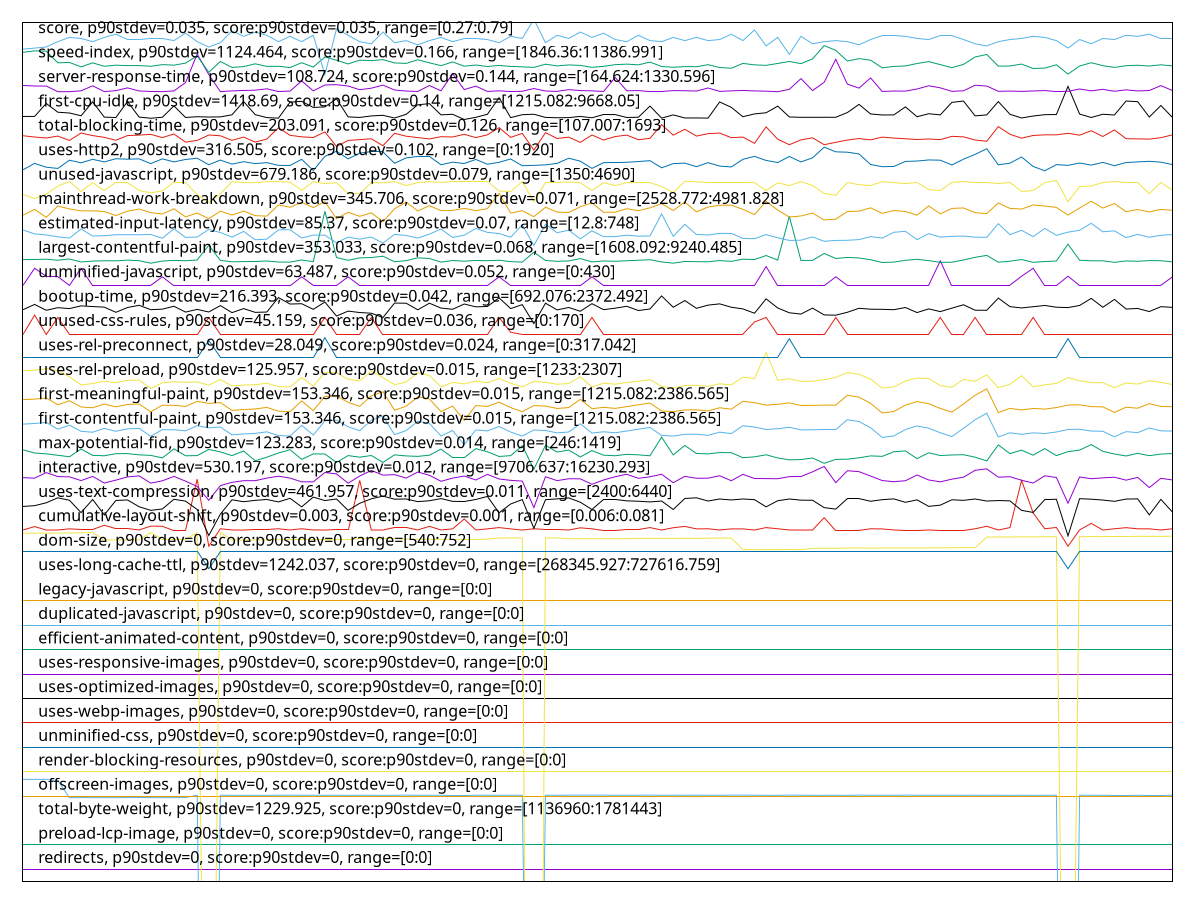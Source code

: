 reset

$redirectsP90Stdev0ScoreP90Stdev0Range00 <<EOF
0 0.5
1 0.5
2 0.5
3 0.5
4 0.5
5 0.5
6 0.5
7 0.5
8 0.5
9 0.5
10 0.5
11 0.5
12 0.5
13 0.5
14 0.5
15 0.5
16 0.5
17 0.5
18 0.5
19 0.5
20 0.5
21 0.5
22 0.5
23 0.5
24 0.5
25 0.5
26 0.5
27 0.5
28 0.5
29 0.5
30 0.5
31 0.5
32 0.5
33 0.5
34 0.5
35 0.5
36 0.5
37 0.5
38 0.5
39 0.5
40 0.5
41 0.5
42 0.5
43 0.5
44 0.5
45 0.5
46 0.5
47 0.5
48 0.5
49 0.5
50 0.5
51 0.5
52 0.5
53 0.5
54 0.5
55 0.5
56 0.5
57 0.5
58 0.5
59 0.5
60 0.5
61 0.5
62 0.5
63 0.5
64 0.5
65 0.5
66 0.5
67 0.5
68 0.5
69 0.5
70 0.5
71 0.5
72 0.5
73 0.5
74 0.5
75 0.5
76 0.5
77 0.5
78 0.5
79 0.5
80 0.5
81 0.5
82 0.5
83 0.5
84 0.5
85 0.5
86 0.5
87 0.5
88 0.5
89 0.5
90 0.5
91 0.5
92 0.5
93 0.5
94 0.5
95 0.5
96 0.5
97 0.5
98 0.5
99 0.5
EOF

$preloadLcpImageP90Stdev0ScoreP90Stdev0Range00 <<EOF
0 1.5
1 1.5
2 1.5
3 1.5
4 1.5
5 1.5
6 1.5
7 1.5
8 1.5
9 1.5
10 1.5
11 1.5
12 1.5
13 1.5
14 1.5
15 1.5
16 1.5
17 1.5
18 1.5
19 1.5
20 1.5
21 1.5
22 1.5
23 1.5
24 1.5
25 1.5
26 1.5
27 1.5
28 1.5
29 1.5
30 1.5
31 1.5
32 1.5
33 1.5
34 1.5
35 1.5
36 1.5
37 1.5
38 1.5
39 1.5
40 1.5
41 1.5
42 1.5
43 1.5
44 1.5
45 1.5
46 1.5
47 1.5
48 1.5
49 1.5
50 1.5
51 1.5
52 1.5
53 1.5
54 1.5
55 1.5
56 1.5
57 1.5
58 1.5
59 1.5
60 1.5
61 1.5
62 1.5
63 1.5
64 1.5
65 1.5
66 1.5
67 1.5
68 1.5
69 1.5
70 1.5
71 1.5
72 1.5
73 1.5
74 1.5
75 1.5
76 1.5
77 1.5
78 1.5
79 1.5
80 1.5
81 1.5
82 1.5
83 1.5
84 1.5
85 1.5
86 1.5
87 1.5
88 1.5
89 1.5
90 1.5
91 1.5
92 1.5
93 1.5
94 1.5
95 1.5
96 1.5
97 1.5
98 1.5
99 1.5
EOF

$totalByteWeightP90Stdev1229925ScoreP90Stdev0Range11369601781443 <<EOF
0 4.183509704778999
1 4.1843660088077
2 4.183680965584742
3 4.135785026912416
4 3.436013374653413
5 3.437668895775573
6 3.4368125917468717
7 3.4369267656173577
8 3.4366984178763715
9 3.437383461099344
10 3.440237807861692
11 3.437383461099344
12 3.435785026912413
13 3.4365842440058714
14 3.4377830696460734
15 3.5379135540694904
16 -32.607193280052186
17 3.5368289022997885
18 3.531519817321808
19 3.530092643940634
20 3.53271864296201
21 3.531691078127551
22 3.534602511825156
23 3.5368859892350457
24 3.532889903767739
25 3.5338603816669405
26 3.534830859566142
27 3.534431251019413
28 3.5307776871636065
29 3.5349450334366423
30 3.533118251508739
31 3.53032099168162
32 3.532946990702996
33 3.5392265535801783
34 3.5334607731202112
35 3.534830859566142
36 3.5335178600554684
37 3.535801337465344
38 3.535801337465344
39 3.537342684717018
40 3.534659598760399
41 3.5349450334366423
42 3.5336891208611974
43 3.53271864296201
44 -29.127059533518178
45 3.53271864296201
46 3.534145816343184
47 3.5365434676235594
48 3.535687163594858
49 3.53614385907683
50 3.5370001631055317
51 3.5338603816669405
52 3.533289512314468
53 3.534830859566142
54 3.5379706410047334
55 3.533175338443982
56 3.535858424400587
57 3.534602511825156
58 3.536086772141587
59 3.53448833795467
60 3.5350592073071283
61 3.53614385907683
62 3.537571032458004
63 3.534545424889913
64 3.531862338933294
65 3.5322619474800234
66 3.5381989887457195
67 3.5351162942423855
68 3.532946990702996
69 3.5326615560267527
70 3.533061164573482
71 3.5319765128037943
72 3.5368859892350457
73 3.5336891208611974
74 3.5340887294079266
75 3.533232425379225
76 3.5367718153645455
77 3.5349450334366423
78 3.533289512314468
79 3.5336891208611974
80 3.5354588158538576
81 3.5325473821562667
82 3.5338032947316975
83 3.5324332082857666
84 3.5333465992497253
85 3.5308347740988495
86 3.5337462077964545
87 3.5308918610340925
88 3.532832816832496
89 3.5335749469907114
90 -32.56546273038656
91 3.5356300766596007
92 3.533175338443982
93 3.5334036861849683
94 3.534202903278427
95 3.534145816343184
96 3.533061164573482
97 3.5311202087750786
98 3.5311202087750786
99 3.5370001631055317
EOF

$offscreenImagesP90Stdev0ScoreP90Stdev0Range00 <<EOF
0 3.5
1 3.5
2 3.5
3 3.5
4 3.5
5 3.5
6 3.5
7 3.5
8 3.5
9 3.5
10 3.5
11 3.5
12 3.5
13 3.5
14 3.5
15 3.5
16 3.5
17 3.5
18 3.5
19 3.5
20 3.5
21 3.5
22 3.5
23 3.5
24 3.5
25 3.5
26 3.5
27 3.5
28 3.5
29 3.5
30 3.5
31 3.5
32 3.5
33 3.5
34 3.5
35 3.5
36 3.5
37 3.5
38 3.5
39 3.5
40 3.5
41 3.5
42 3.5
43 3.5
44 3.5
45 3.5
46 3.5
47 3.5
48 3.5
49 3.5
50 3.5
51 3.5
52 3.5
53 3.5
54 3.5
55 3.5
56 3.5
57 3.5
58 3.5
59 3.5
60 3.5
61 3.5
62 3.5
63 3.5
64 3.5
65 3.5
66 3.5
67 3.5
68 3.5
69 3.5
70 3.5
71 3.5
72 3.5
73 3.5
74 3.5
75 3.5
76 3.5
77 3.5
78 3.5
79 3.5
80 3.5
81 3.5
82 3.5
83 3.5
84 3.5
85 3.5
86 3.5
87 3.5
88 3.5
89 3.5
90 3.5
91 3.5
92 3.5
93 3.5
94 3.5
95 3.5
96 3.5
97 3.5
98 3.5
99 3.5
EOF

$renderBlockingResourcesP90Stdev0ScoreP90Stdev0Range00 <<EOF
0 4.5
1 4.5
2 4.5
3 4.5
4 4.5
5 4.5
6 4.5
7 4.5
8 4.5
9 4.5
10 4.5
11 4.5
12 4.5
13 4.5
14 4.5
15 4.5
16 4.5
17 4.5
18 4.5
19 4.5
20 4.5
21 4.5
22 4.5
23 4.5
24 4.5
25 4.5
26 4.5
27 4.5
28 4.5
29 4.5
30 4.5
31 4.5
32 4.5
33 4.5
34 4.5
35 4.5
36 4.5
37 4.5
38 4.5
39 4.5
40 4.5
41 4.5
42 4.5
43 4.5
44 4.5
45 4.5
46 4.5
47 4.5
48 4.5
49 4.5
50 4.5
51 4.5
52 4.5
53 4.5
54 4.5
55 4.5
56 4.5
57 4.5
58 4.5
59 4.5
60 4.5
61 4.5
62 4.5
63 4.5
64 4.5
65 4.5
66 4.5
67 4.5
68 4.5
69 4.5
70 4.5
71 4.5
72 4.5
73 4.5
74 4.5
75 4.5
76 4.5
77 4.5
78 4.5
79 4.5
80 4.5
81 4.5
82 4.5
83 4.5
84 4.5
85 4.5
86 4.5
87 4.5
88 4.5
89 4.5
90 4.5
91 4.5
92 4.5
93 4.5
94 4.5
95 4.5
96 4.5
97 4.5
98 4.5
99 4.5
EOF

$unminifiedCssP90Stdev0ScoreP90Stdev0Range00 <<EOF
0 5.5
1 5.5
2 5.5
3 5.5
4 5.5
5 5.5
6 5.5
7 5.5
8 5.5
9 5.5
10 5.5
11 5.5
12 5.5
13 5.5
14 5.5
15 5.5
16 5.5
17 5.5
18 5.5
19 5.5
20 5.5
21 5.5
22 5.5
23 5.5
24 5.5
25 5.5
26 5.5
27 5.5
28 5.5
29 5.5
30 5.5
31 5.5
32 5.5
33 5.5
34 5.5
35 5.5
36 5.5
37 5.5
38 5.5
39 5.5
40 5.5
41 5.5
42 5.5
43 5.5
44 5.5
45 5.5
46 5.5
47 5.5
48 5.5
49 5.5
50 5.5
51 5.5
52 5.5
53 5.5
54 5.5
55 5.5
56 5.5
57 5.5
58 5.5
59 5.5
60 5.5
61 5.5
62 5.5
63 5.5
64 5.5
65 5.5
66 5.5
67 5.5
68 5.5
69 5.5
70 5.5
71 5.5
72 5.5
73 5.5
74 5.5
75 5.5
76 5.5
77 5.5
78 5.5
79 5.5
80 5.5
81 5.5
82 5.5
83 5.5
84 5.5
85 5.5
86 5.5
87 5.5
88 5.5
89 5.5
90 5.5
91 5.5
92 5.5
93 5.5
94 5.5
95 5.5
96 5.5
97 5.5
98 5.5
99 5.5
EOF

$usesWebpImagesP90Stdev0ScoreP90Stdev0Range00 <<EOF
0 6.5
1 6.5
2 6.5
3 6.5
4 6.5
5 6.5
6 6.5
7 6.5
8 6.5
9 6.5
10 6.5
11 6.5
12 6.5
13 6.5
14 6.5
15 6.5
16 6.5
17 6.5
18 6.5
19 6.5
20 6.5
21 6.5
22 6.5
23 6.5
24 6.5
25 6.5
26 6.5
27 6.5
28 6.5
29 6.5
30 6.5
31 6.5
32 6.5
33 6.5
34 6.5
35 6.5
36 6.5
37 6.5
38 6.5
39 6.5
40 6.5
41 6.5
42 6.5
43 6.5
44 6.5
45 6.5
46 6.5
47 6.5
48 6.5
49 6.5
50 6.5
51 6.5
52 6.5
53 6.5
54 6.5
55 6.5
56 6.5
57 6.5
58 6.5
59 6.5
60 6.5
61 6.5
62 6.5
63 6.5
64 6.5
65 6.5
66 6.5
67 6.5
68 6.5
69 6.5
70 6.5
71 6.5
72 6.5
73 6.5
74 6.5
75 6.5
76 6.5
77 6.5
78 6.5
79 6.5
80 6.5
81 6.5
82 6.5
83 6.5
84 6.5
85 6.5
86 6.5
87 6.5
88 6.5
89 6.5
90 6.5
91 6.5
92 6.5
93 6.5
94 6.5
95 6.5
96 6.5
97 6.5
98 6.5
99 6.5
EOF

$usesOptimizedImagesP90Stdev0ScoreP90Stdev0Range00 <<EOF
0 7.5
1 7.5
2 7.5
3 7.5
4 7.5
5 7.5
6 7.5
7 7.5
8 7.5
9 7.5
10 7.5
11 7.5
12 7.5
13 7.5
14 7.5
15 7.5
16 7.5
17 7.5
18 7.5
19 7.5
20 7.5
21 7.5
22 7.5
23 7.5
24 7.5
25 7.5
26 7.5
27 7.5
28 7.5
29 7.5
30 7.5
31 7.5
32 7.5
33 7.5
34 7.5
35 7.5
36 7.5
37 7.5
38 7.5
39 7.5
40 7.5
41 7.5
42 7.5
43 7.5
44 7.5
45 7.5
46 7.5
47 7.5
48 7.5
49 7.5
50 7.5
51 7.5
52 7.5
53 7.5
54 7.5
55 7.5
56 7.5
57 7.5
58 7.5
59 7.5
60 7.5
61 7.5
62 7.5
63 7.5
64 7.5
65 7.5
66 7.5
67 7.5
68 7.5
69 7.5
70 7.5
71 7.5
72 7.5
73 7.5
74 7.5
75 7.5
76 7.5
77 7.5
78 7.5
79 7.5
80 7.5
81 7.5
82 7.5
83 7.5
84 7.5
85 7.5
86 7.5
87 7.5
88 7.5
89 7.5
90 7.5
91 7.5
92 7.5
93 7.5
94 7.5
95 7.5
96 7.5
97 7.5
98 7.5
99 7.5
EOF

$usesResponsiveImagesP90Stdev0ScoreP90Stdev0Range00 <<EOF
0 8.5
1 8.5
2 8.5
3 8.5
4 8.5
5 8.5
6 8.5
7 8.5
8 8.5
9 8.5
10 8.5
11 8.5
12 8.5
13 8.5
14 8.5
15 8.5
16 8.5
17 8.5
18 8.5
19 8.5
20 8.5
21 8.5
22 8.5
23 8.5
24 8.5
25 8.5
26 8.5
27 8.5
28 8.5
29 8.5
30 8.5
31 8.5
32 8.5
33 8.5
34 8.5
35 8.5
36 8.5
37 8.5
38 8.5
39 8.5
40 8.5
41 8.5
42 8.5
43 8.5
44 8.5
45 8.5
46 8.5
47 8.5
48 8.5
49 8.5
50 8.5
51 8.5
52 8.5
53 8.5
54 8.5
55 8.5
56 8.5
57 8.5
58 8.5
59 8.5
60 8.5
61 8.5
62 8.5
63 8.5
64 8.5
65 8.5
66 8.5
67 8.5
68 8.5
69 8.5
70 8.5
71 8.5
72 8.5
73 8.5
74 8.5
75 8.5
76 8.5
77 8.5
78 8.5
79 8.5
80 8.5
81 8.5
82 8.5
83 8.5
84 8.5
85 8.5
86 8.5
87 8.5
88 8.5
89 8.5
90 8.5
91 8.5
92 8.5
93 8.5
94 8.5
95 8.5
96 8.5
97 8.5
98 8.5
99 8.5
EOF

$efficientAnimatedContentP90Stdev0ScoreP90Stdev0Range00 <<EOF
0 9.5
1 9.5
2 9.5
3 9.5
4 9.5
5 9.5
6 9.5
7 9.5
8 9.5
9 9.5
10 9.5
11 9.5
12 9.5
13 9.5
14 9.5
15 9.5
16 9.5
17 9.5
18 9.5
19 9.5
20 9.5
21 9.5
22 9.5
23 9.5
24 9.5
25 9.5
26 9.5
27 9.5
28 9.5
29 9.5
30 9.5
31 9.5
32 9.5
33 9.5
34 9.5
35 9.5
36 9.5
37 9.5
38 9.5
39 9.5
40 9.5
41 9.5
42 9.5
43 9.5
44 9.5
45 9.5
46 9.5
47 9.5
48 9.5
49 9.5
50 9.5
51 9.5
52 9.5
53 9.5
54 9.5
55 9.5
56 9.5
57 9.5
58 9.5
59 9.5
60 9.5
61 9.5
62 9.5
63 9.5
64 9.5
65 9.5
66 9.5
67 9.5
68 9.5
69 9.5
70 9.5
71 9.5
72 9.5
73 9.5
74 9.5
75 9.5
76 9.5
77 9.5
78 9.5
79 9.5
80 9.5
81 9.5
82 9.5
83 9.5
84 9.5
85 9.5
86 9.5
87 9.5
88 9.5
89 9.5
90 9.5
91 9.5
92 9.5
93 9.5
94 9.5
95 9.5
96 9.5
97 9.5
98 9.5
99 9.5
EOF

$duplicatedJavascriptP90Stdev0ScoreP90Stdev0Range00 <<EOF
0 10.5
1 10.5
2 10.5
3 10.5
4 10.5
5 10.5
6 10.5
7 10.5
8 10.5
9 10.5
10 10.5
11 10.5
12 10.5
13 10.5
14 10.5
15 10.5
16 10.5
17 10.5
18 10.5
19 10.5
20 10.5
21 10.5
22 10.5
23 10.5
24 10.5
25 10.5
26 10.5
27 10.5
28 10.5
29 10.5
30 10.5
31 10.5
32 10.5
33 10.5
34 10.5
35 10.5
36 10.5
37 10.5
38 10.5
39 10.5
40 10.5
41 10.5
42 10.5
43 10.5
44 10.5
45 10.5
46 10.5
47 10.5
48 10.5
49 10.5
50 10.5
51 10.5
52 10.5
53 10.5
54 10.5
55 10.5
56 10.5
57 10.5
58 10.5
59 10.5
60 10.5
61 10.5
62 10.5
63 10.5
64 10.5
65 10.5
66 10.5
67 10.5
68 10.5
69 10.5
70 10.5
71 10.5
72 10.5
73 10.5
74 10.5
75 10.5
76 10.5
77 10.5
78 10.5
79 10.5
80 10.5
81 10.5
82 10.5
83 10.5
84 10.5
85 10.5
86 10.5
87 10.5
88 10.5
89 10.5
90 10.5
91 10.5
92 10.5
93 10.5
94 10.5
95 10.5
96 10.5
97 10.5
98 10.5
99 10.5
EOF

$legacyJavascriptP90Stdev0ScoreP90Stdev0Range00 <<EOF
0 11.5
1 11.5
2 11.5
3 11.5
4 11.5
5 11.5
6 11.5
7 11.5
8 11.5
9 11.5
10 11.5
11 11.5
12 11.5
13 11.5
14 11.5
15 11.5
16 11.5
17 11.5
18 11.5
19 11.5
20 11.5
21 11.5
22 11.5
23 11.5
24 11.5
25 11.5
26 11.5
27 11.5
28 11.5
29 11.5
30 11.5
31 11.5
32 11.5
33 11.5
34 11.5
35 11.5
36 11.5
37 11.5
38 11.5
39 11.5
40 11.5
41 11.5
42 11.5
43 11.5
44 11.5
45 11.5
46 11.5
47 11.5
48 11.5
49 11.5
50 11.5
51 11.5
52 11.5
53 11.5
54 11.5
55 11.5
56 11.5
57 11.5
58 11.5
59 11.5
60 11.5
61 11.5
62 11.5
63 11.5
64 11.5
65 11.5
66 11.5
67 11.5
68 11.5
69 11.5
70 11.5
71 11.5
72 11.5
73 11.5
74 11.5
75 11.5
76 11.5
77 11.5
78 11.5
79 11.5
80 11.5
81 11.5
82 11.5
83 11.5
84 11.5
85 11.5
86 11.5
87 11.5
88 11.5
89 11.5
90 11.5
91 11.5
92 11.5
93 11.5
94 11.5
95 11.5
96 11.5
97 11.5
98 11.5
99 11.5
EOF

$usesLongCacheTtlP90Stdev1242037ScoreP90Stdev0Range268345927727616759 <<EOF
0 14.269169998257354
1 14.271806726582724
2 14.270057238594333
3 14.277808030114926
4 14.28041351758334
5 14.28520688470411
6 14.298684667676966
7 13.9962166786582
8 13.994605659259676
9 13.993795647839704
10 13.999636446045614
11 14.294606043633792
12 14.010262068950482
13 14.011734749929431
14 14.015319312837178
15 14.290729357018648
16 -24.756243011946665
17 14.290311033266264
18 13.992352699912473
19 13.991594328110367
20 13.99179221398974
21 13.994052012698162
22 14.004376128791051
23 14.005049689259849
24 14.005177407957603
25 14.006450288469892
26 14.009711096302638
27 14.00797860637772
28 14.007189590332246
29 14.050634302942697
30 14.050628054771295
31 14.050043633796207
32 14.053318695269894
33 14.021909918728355
34 14.018831023802164
35 14.022095042500737
36 14.017026755838941
37 14.018494642214122
38 14.022441599062319
39 14.022395974394186
40 14.026730317868399
41 14.073460543537806
42 14.074621206458076
43 14.072475805693145
44 -57.44138708778746
45 14.076578532925254
46 14.078212212792593
47 14.040933734828684
48 14.046597485240696
49 14.042612605463376
50 14.046426897144812
51 14.042704440565743
52 14.047233497019803
53 14.057176377030402
54 14.058176084452342
55 14.057255715789992
56 14.056296404531679
57 14.060091517798156
58 14.060762979271885
59 14.065946640153953
60 14.06900490309755
61 14.068781422495263
62 13.596618981429685
63 13.594464543379104
64 13.59031103326626
65 13.593078134894412
66 13.597835698257526
67 13.595384052917865
68 13.650233260095106
69 13.65142711208685
70 13.65217341450456
71 13.65724667280162
72 13.666585370259526
73 13.659079093983763
74 13.662141052894299
75 13.663780843820362
76 13.66573536208162
77 13.664164752297623
78 13.667854394695482
79 13.671698630738277
80 13.673671185387605
81 13.676156090090657
82 13.678638224771092
83 14.108569316868753
84 14.11481537841324
85 14.115135309737553
86 14.119372844521578
87 14.120047771777877
88 14.123506959052136
89 14.124987775670888
90 -24.81801955025253
91 14.129280204328708
92 14.130819863318436
93 14.129649285765097
94 14.132598547406289
95 14.13258235205926
96 14.1423645640308
97 14.140342830414994
98 14.138093488715654
99 14.149218162615014
EOF

$domSizeP90Stdev0ScoreP90Stdev0Range540752 <<EOF
0 13.514
1 13.514
2 13.514
3 13.514
4 13.514
5 13.514
6 13.514
7 13.514
8 13.514
9 13.514
10 13.514
11 13.514
12 13.514
13 13.514
14 13.514
15 13.514
16 12.814
17 13.514
18 13.514
19 13.514
20 13.514
21 13.514
22 13.514
23 13.514
24 13.514
25 13.514
26 13.514
27 13.514
28 13.514
29 13.514
30 13.514
31 13.514
32 13.514
33 13.514
34 13.514
35 13.514
36 13.514
37 13.514
38 13.514
39 13.514
40 13.514
41 13.514
42 13.514
43 13.514
44 13.514
45 13.514
46 13.514
47 13.514
48 13.514
49 13.514
50 13.514
51 13.514
52 13.514
53 13.514
54 13.514
55 13.514
56 13.514
57 13.514
58 13.514
59 13.514
60 13.514
61 13.514
62 13.514
63 13.514
64 13.514
65 13.514
66 13.514
67 13.514
68 13.514
69 13.514
70 13.514
71 13.514
72 13.514
73 13.514
74 13.514
75 13.514
76 13.514
77 13.514
78 13.514
79 13.514
80 13.514
81 13.514
82 13.514
83 13.514
84 13.514
85 13.514
86 13.514
87 13.514
88 13.514
89 13.514
90 12.814
91 13.514
92 13.514
93 13.514
94 13.514
95 13.514
96 13.514
97 13.514
98 13.514
99 13.514
EOF

$cumulativeLayoutShiftP90Stdev0003ScoreP90Stdev0001Range00060081 <<EOF
0 14.399332128491679
1 14.540633707707165
2 14.39799488957166
3 14.401471710763712
4 14.447472729612413
5 14.401471710763712
6 14.401471710763712
7 14.593499219678638
8 14.443906759159026
9 14.443906759159026
10 14.401471710763712
11 14.559265903326116
12 14.553114604294022
13 14.399332128491679
14 14.399332128491679
15 16.48250241950034
16 13.735170131548225
17 14.450949550804467
18 14.401471710763712
19 14.399332128491679
20 14.401471710763712
21 14.401471710763712
22 14.450949550804467
23 14.401471710763712
24 14.450949550804467
25 14.401471710763712
26 14.399332128491679
27 14.401471710763712
28 14.401471710763712
29 16.434361818379607
30 14.39799488957166
31 14.399332128491679
32 14.49873355487986
33 14.49873355487986
34 14.401471710763712
35 14.549905230885974
36 14.401471710763712
37 14.447472729612413
38 14.85158633124257
39 14.401471710763712
40 14.447472729612413
41 14.49873355487986
42 14.446046341431058
43 14.399332128491679
44 14.450949550804467
45 14.401471710763712
46 14.401471710763712
47 14.399332128491679
48 14.489462031701052
49 14.448720819271099
50 14.399332128491679
51 14.399332128491679
52 14.401471710763712
53 14.401471710763712
54 14.49873355487986
55 14.399332128491679
56 14.492938852893106
57 14.547319902307267
58 14.446046341431058
59 14.450949550804467
60 14.401471710763712
61 14.445689744385719
62 14.446046341431058
63 14.399332128491679
64 14.49873355487986
65 14.450949550804467
66 14.401471710763712
67 14.399332128491679
68 14.39799488957166
69 14.906585482201987
70 14.399332128491679
71 14.399332128491679
72 14.399332128491679
73 14.450949550804467
74 14.443906759159026
75 14.401471710763712
76 14.399332128491679
77 14.399332128491679
78 14.401471710763712
79 14.399332128491679
80 14.399332128491679
81 14.399332128491679
82 14.450949550804467
83 14.553114604294022
84 14.401471710763712
85 14.49873355487986
86 16.434361818379607
87 15.097994889571659
88 14.450949550804467
89 14.503547614991934
90 13.735170131548225
91 14.401471710763712
92 14.67123737556249
93 14.399332128491679
94 14.450949550804467
95 14.496415674085158
96 14.448720819271099
97 14.447472729612413
98 14.401471710763712
99 14.450949550804467
EOF

$usesTextCompressionP90Stdev461957ScoreP90Stdev0011Range24006440 <<EOF
0 15.365471264367816
1 15.397655172413792
2 15.51432183908046
3 15.719494252873563
4 15.618919540229886
5 15.112022988505746
6 15.651103448275862
7 15.019494252873564
8 15.61087356321839
9 15.630988505747126
10 15.353402298850575
11 15.20455172413793
12 15.260873563218391
13 15.659149425287357
14 15.58271264367816
15 15.240758620689654
16 14.174666666666667
17 15.05167816091954
18 15.639034482758621
19 15.558574712643678
20 15.614896551724138
21 15.651103448275862
22 15.550528735632184
23 15.699379310344828
24 15.349379310344828
25 15.747655172413793
26 15.606850574712643
27 15.671218390804597
28 15.20455172413793
29 15.494206896551724
30 15.679264367816092
31 15.787885057471264
32 15.663172413793102
33 15.671218390804597
34 15.562597701149425
35 15.59880459770115
36 15.687310344827587
37 15.574666666666666
38 15.566620689655172
39 15.651103448275862
40 15.775816091954024
41 15.103977011494253
42 15.466045977011493
43 15.647080459770114
44 14.468344827586208
45 15.643057471264367
46 15.675241379310345
47 15.715471264367816
48 15.538459770114942
49 15.240758620689654
50 15.659149425287357
51 15.659149425287357
52 15.594781609195401
53 15.578689655172413
54 15.550528735632184
55 15.586735632183908
56 15.240758620689654
57 15.691333333333333
58 15.719494252873563
59 15.586735632183908
60 15.671218390804597
61 15.630988505747126
62 15.671218390804597
63 15.643057471264367
64 15.349379310344828
65 15.59880459770115
66 15.671218390804597
67 15.622942528735631
68 15.618919540229886
69 15.31719540229885
70 15.256850574712644
71 15.675241379310345
72 15.675241379310345
73 15.578689655172413
74 15.643057471264367
75 15.675241379310345
76 15.534436781609195
77 15.635011494252874
78 15.369494252873563
79 15.417770114942527
80 15.639034482758621
81 15.614896551724138
82 15.671218390804597
83 15.586735632183908
84 15.606850574712643
85 15.594781609195401
86 15.20455172413793
87 15.120068965517241
88 15.647080459770114
89 15.659149425287357
90 14.162597701149425
91 15.683287356321838
92 15.663172413793102
93 15.626965517241379
94 15.574666666666666
95 15.66719540229885
96 15.675241379310345
97 15.019494252873564
98 15.65512643678161
99 15.132137931034482
EOF

$interactiveP90Stdev530197ScoreP90Stdev0012Range970663716230293 <<EOF
0 16.54463120601267
1 16.523615520255504
2 16.7525440122807
3 16.58862391065493
4 16.577320220631986
5 16.424979811195257
6 16.596080102068584
7 16.324993021807657
8 16.444320369159122
9 16.57525220627375
10 16.619375614796255
11 16.319296424924147
12 16.416239312088724
13 16.59645413214487
14 16.40208648412282
15 16.184519413972808
16 15.617018147802032
17 16.219632908078307
18 16.353155704226197
19 16.420169340124374
20 16.421599204411162
21 16.527072327918397
22 16.605965939129703
23 16.525975293571726
24 16.373308124434374
25 16.37419734994377
26 16.754593428458353
27 16.69802744965991
28 16.31686884574119
29 16.61050324942319
30 16.839024518785916
31 16.64840866623554
32 16.66777983370496
33 16.527623299018337
34 16.77561040575584
35 16.641682840872086
36 16.39682565294282
37 16.525737004382933
38 16.611380205299557
39 16.449464703402377
40 16.67850749674578
41 16.490692220222385
42 16.434666363585205
43 16.4037372018041
44 15.318652186162623
45 16.58324102891482
46 16.42283223795339
47 16.49951072836416
48 16.49697039771139
49 16.272985017947796
50 16.448661107016108
51 16.582762900688852
52 16.68267129357911
53 16.518389044047982
54 16.579561947163086
55 16.6839775574574
56 16.338056306360745
57 16.598643680447093
58 16.519330835248347
59 16.525035310527805
60 16.622361785167026
61 16.419157159976642
62 16.679613830182742
63 16.50977653658703
64 16.50537031763589
65 16.50093103525259
66 16.58713101920059
67 16.59234638816137
68 16.7827289885302
69 17.00376487766807
70 16.33966646967602
71 16.828800039853242
72 16.790657883700483
73 16.61113248786644
74 16.425719088873656
75 16.380281796384978
76 16.418879220500067
77 16.65334596656571
78 16.45009678323433
79 16.374083952703792
80 16.483069936723748
81 16.561949082683487
82 16.845457164497034
83 16.904551591777313
84 16.563851263264812
85 16.5835039865237
86 16.438714050943886
87 16.324572496279902
88 16.62075330085417
89 16.551771228356323
90 15.496994531064775
91 16.57282436878273
92 16.501186889389718
93 16.536489464997874
94 16.56332870605188
95 16.442233498312234
96 16.555558282878696
97 16.139024518785916
98 16.51676519040533
99 16.450713752044553
EOF

$maxPotentialFidP90Stdev123283ScoreP90Stdev0014Range2461419 <<EOF
0 17.6827952
1 17.553995200000003
2 17.520395200000003
3 17.4610352
4 17.400555200000003
5 17.7175152
6 17.4565552
7 17.4419952
8 17.5271152
9 17.5304752
10 17.4789552
11 17.4576752
12 17.3535152
13 17.723115200000002
14 17.4408752
15 17.448715200000002
16 17.7007152
17 17.5999152
18 17.448715200000002
19 17.635755200000002
20 17.2370352
21 17.383755200000003
22 17.555115200000003
23 17.690635200000003
24 17.294155200000002
25 17.517035200000002
26 17.5136752
27 17.1675952
28 17.449835200000003
29 17.383755200000003
30 17.452075200000003
31 17.1698352
32 17.4789552
33 17.435275200000003
34 17.417355200000003
35 17.464395200000002
36 17.7141552
37 17.3871152
38 17.3871152
39 17.733195200000004
40 17.604395200000003
41 17.412875200000002
42 17.446475200000002
43 17.8519152
44 16.8920752
45 17.8698352
46 17.5931952
47 17.676075200000003
48 17.3927152
49 17.654795200000002
50 17.465515200000002
51 17.4419952
52 17.500235200000002
53 17.4800752
54 17.4408752
55 18.205835200000003
56 17.4767152
57 17.865355200000003
58 17.5349552
59 17.520395200000003
60 17.571915200000003
61 17.569675200000002
62 17.361355200000002
63 17.397195200000002
64 17.482315200000002
65 17.3501552
66 17.275115200000002
67 17.2851952
68 17.350155200000003
69 17.1317552
70 17.293035200000002
71 17.3019952
72 17.3579952
73 17.436395200000003
74 17.417355200000003
75 17.607755200000003
76 17.639115200000003
77 17.3232752
78 17.5640752
79 17.450955200000003
80 17.4744752
81 17.484555200000003
82 17.383755200000003
83 17.2314352
84 17.8877552
85 17.5293552
86 17.672715200000003
87 17.465515200000002
88 17.7331952
89 17.448715200000002
90 17.6111152
91 17.6738352
92 17.898955200000003
93 17.623435200000003
94 17.5136752
95 17.433035200000003
96 17.5405552
97 17.4453552
98 17.5103152
99 17.532715200000002
EOF

$firstContentfulPaintP90Stdev153346ScoreP90Stdev0015Range12150822386565 <<EOF
0 18.739966105517315
1 18.762562900429042
2 18.809210947104134
3 18.52982551722126
4 18.695947120695866
5 18.441965835837596
6 18.407040104213074
7 18.56211169944747
8 18.445267756477634
9 18.54365527677261
10 18.563531381808918
11 18.242363022021475
12 18.511168727245774
13 18.50869035484962
14 18.46108131789798
15 18.672672499213434
16 18.58674307802339
17 18.620441214946563
18 18.299973864723288
19 18.333589205241246
20 18.359756181145915
21 18.422484393666153
22 18.266891733054926
23 18.249961524116227
24 18.688361866025954
25 18.29058806422793
26 18.871550568495888
27 18.897906872180485
28 18.62817219128966
29 18.4671651977533
30 18.897141833396283
31 19.068536463931125
32 18.306948633898738
33 18.47184761045632
34 18.854231768428704
35 18.768705841720084
36 18.25114385678272
37 18.476210981011235
38 17.891295224382198
39 18.498797840354335
40 18.460794290359896
41 18.639168657854498
42 18.413722878066128
43 18.248944784260164
44 18.498342460125645
45 18.476860104828134
46 18.379830445578712
47 18.414944953007126
48 18.755059338212273
49 18.371077209619205
50 18.424841331334655
51 18.383346532920243
52 18.45420369650465
53 18.530770500192798
54 18.600582221167333
55 18.275648280870637
56 18.24947909706183
57 18.319268738994978
58 18.32524332759541
59 18.277572469327872
60 18.408596124655112
61 18.34958878258531
62 18.672622821370304
63 18.61854628121917
64 18.516663648671983
65 18.548245509477823
66 18.608133253323093
67 18.50210693668283
68 18.506372055503554
69 18.5174590461381
70 18.515315171219022
71 18.919044794432295
72 18.843737600055512
73 18.589512893765903
74 18.19298434990234
75 18.253631060795428
76 18.516753620765652
77 18.6618316898904
78 18.57457531831275
79 18.38149410134753
80 18.23024604410604
81 18.56573266223561
82 18.918651235519498
83 19.18455685865707
84 18.211759262749265
85 18.3821443291165
86 18.319195878158386
87 18.3793557461888
88 18.352592636166573
89 18.41561229203317
90 18.518349383482196
91 18.528709421678936
92 18.454510043203953
93 18.445285419710746
94 18.2186512355195
95 18.42926817913357
96 18.389793613006447
97 18.577544949379853
98 18.46218802984771
99 18.453429826103893
EOF

$firstMeaningfulPaintP90Stdev153346ScoreP90Stdev0015Range12150822386565 <<EOF
0 19.739966105517315
1 19.762562900429042
2 19.809210947104138
3 19.52982551722126
4 19.69594712069587
5 19.441965835837596
6 19.407040104213074
7 19.56211169944747
8 19.445267756477634
9 19.54365527677261
10 19.56353138180892
11 19.24236302202148
12 19.511168727245774
13 19.508690354849623
14 19.46108131789798
15 19.672672499213434
16 19.58674307802339
17 19.620441214946563
18 19.299973864723288
19 19.33358920524125
20 19.35975618114592
21 19.422484393666153
22 19.266891733054926
23 19.249961524116227
24 19.688361866025954
25 19.290588064227933
26 19.871550568495888
27 19.897906872180485
28 19.62817219128966
29 19.4671651977533
30 19.897141833396283
31 20.068536463931125
32 19.30694863389874
33 19.47184761045632
34 19.854231768428704
35 19.768705841720084
36 19.251143856782722
37 19.476210981011235
38 18.8912952243822
39 19.498797840354335
40 19.460794290359896
41 19.6391686578545
42 19.413722878066128
43 19.248944784260168
44 19.498342460125645
45 19.476860104828134
46 19.379830445578712
47 19.414944953007126
48 19.755059338212277
49 19.37107720961921
50 19.424841331334655
51 19.383346532920243
52 19.45420369650465
53 19.530770500192798
54 19.600582221167336
55 19.27564828087064
56 19.24947909706183
57 19.319268738994978
58 19.32524332759541
59 19.277572469327875
60 19.408596124655112
61 19.349588782585315
62 19.672622821370304
63 19.618546281219174
64 19.516663648671987
65 19.548245509477823
66 19.608133253323093
67 19.50210693668283
68 19.506372055503554
69 19.5174590461381
70 19.515315171219022
71 19.919044794432295
72 19.843737600055512
73 19.589512893765903
74 19.19298434990234
75 19.253631060795428
76 19.516753620765652
77 19.661831689890402
78 19.57457531831275
79 19.38149410134753
80 19.23024604410604
81 19.565732662235614
82 19.918651235519498
83 20.184556858657075
84 19.211759262749265
85 19.3821443291165
86 19.319195878158386
87 19.3793557461888
88 19.352592636166573
89 19.41561229203317
90 19.518349383482196
91 19.528709421678936
92 19.454510043203953
93 19.44528541971075
94 19.2186512355195
95 19.429268179133572
96 19.389793613006447
97 19.577544949379856
98 19.46218802984771
99 19.453429826103893
EOF

$usesRelPreloadP90Stdev125957ScoreP90Stdev0015Range12332307 <<EOF
0 20.923261208577
1 20.946458089668617
2 21.005132553606238
3 20.93008382066277
4 20.681740740740743
5 20.34606822612086
6 20.399284600389866
7 20.494801169590644
8 20.437491228070176
9 20.53437231968811
10 20.539830409356725
11 20.201428849902534
12 20.43203313840156
13 20.474333333333334
14 20.449771929824564
15 20.471604288499027
16 20.33242300194932
17 20.567120857699805
18 20.30240350877193
19 20.337881091617934
20 20.35289083820663
21 20.41156530214425
22 20.27511306042885
23 20.262832358674466
24 20.6503567251462
25 20.294216374269006
26 20.860493177387916
27 20.85230604288499
28 20.576672514619883
29 20.504352826510722
30 20.91780311890838
31 20.640805068226122
32 20.35425536062378
33 20.460688109161794
34 20.83866081871345
35 20.732228070175438
36 20.26146783625731
37 20.44840740740741
38 20.38427485380117
39 20.50025925925926
40 20.43476218323587
41 20.608056530214427
42 20.412929824561406
43 20.26010331384016
44 20.48661403508772
45 20.44840740740741
46 20.37062962962963
47 20.402013645224173
48 20.67764717348928
49 20.258738791423003
50 20.414294346978558
51 20.373358674463937
52 20.442949317738794
53 20.494801169590644
54 20.558933723196883
55 20.28193567251462
56 20.21098050682261
57 20.31877777777778
58 20.328329434697856
59 20.283300194931776
60 20.39109746588694
61 20.343339181286552
62 20.66400194931774
63 20.60532748538012
64 21.666925925925927
65 20.535736842105266
66 20.597140350877194
67 20.49070760233918
68 20.494801169590644
69 20.55484015594542
70 20.654450292397662
71 20.849576998050683
72 20.782715399610137
73 20.57803703703704
74 20.215074074074074
75 20.264196881091618
76 20.504352826510722
77 20.625795321637426
78 20.61215009746589
79 20.31195516569201
80 20.245093567251462
81 20.569849902534113
82 20.49343664717349
83 20.75542495126706
84 20.23008382066277
85 20.369265107212478
86 20.72131189083821
87 20.26829044834308
88 20.34606822612086
89 20.40474269005848
90 20.644898635477585
91 20.516633528265107
92 20.442949317738794
93 20.43476218323587
94 20.235541910331385
95 20.421116959064328
96 20.378816764132555
97 20.5139044834308
98 20.451136452241716
99 20.3597134502924
EOF

$usesRelPreconnectP90Stdev28049ScoreP90Stdev0024Range0317042 <<EOF
0 21.46949512435032
1 21.46949512435032
2 21.46949512435032
3 21.46949512435032
4 21.46949512435032
5 21.46949512435032
6 21.46949512435032
7 21.46949512435032
8 21.46949512435032
9 21.46949512435032
10 21.46949512435032
11 21.46949512435032
12 21.46949512435032
13 21.46949512435032
14 21.46949512435032
15 21.46949512435032
16 22.16949512435032
17 21.46949512435032
18 21.46949512435032
19 21.46949512435032
20 21.46949512435032
21 21.46949512435032
22 21.46949512435032
23 21.46949512435032
24 21.46949512435032
25 21.46949512435032
26 22.281228032036875
27 21.46949512435032
28 21.46949512435032
29 21.46949512435032
30 21.46949512435032
31 21.46949512435032
32 21.46949512435032
33 21.46949512435032
34 21.46949512435032
35 21.46949512435032
36 21.46949512435032
37 21.46949512435032
38 21.46949512435032
39 21.46949512435032
40 21.46949512435032
41 21.46949512435032
42 21.46949512435032
43 21.46949512435032
44 21.46949512435032
45 21.46949512435032
46 21.46949512435032
47 21.46949512435032
48 21.46949512435032
49 21.46949512435032
50 21.46949512435032
51 21.46949512435032
52 21.46949512435032
53 21.46949512435032
54 21.46949512435032
55 21.46949512435032
56 21.46949512435032
57 21.46949512435032
58 21.46949512435032
59 21.46949512435032
60 21.46949512435032
61 21.46949512435032
62 21.46949512435032
63 21.46949512435032
64 21.46949512435032
65 21.46949512435032
66 22.237594847118807
67 21.46949512435032
68 21.46949512435032
69 21.46949512435032
70 21.46949512435032
71 21.46949512435032
72 21.46949512435032
73 21.46949512435032
74 21.46949512435032
75 21.46949512435032
76 21.46949512435032
77 21.46949512435032
78 21.46949512435032
79 21.46949512435032
80 21.46949512435032
81 21.46949512435032
82 21.46949512435032
83 21.46949512435032
84 21.46949512435032
85 21.46949512435032
86 21.46949512435032
87 21.46949512435032
88 21.46949512435032
89 21.46949512435032
90 22.240150058863215
91 21.46949512435032
92 21.46949512435032
93 21.46949512435032
94 21.46949512435032
95 21.46949512435032
96 21.46949512435032
97 21.46949512435032
98 21.46949512435032
99 21.46949512435032
EOF

$unusedCssRulesP90Stdev45159ScoreP90Stdev0036Range0170 <<EOF
0 22.409
1 23.202333333333332
2 22.409
3 23.108999999999998
4 22.409
5 22.409
6 22.409
7 22.409
8 22.409
9 22.409
10 22.409
11 22.409
12 22.409
13 22.409
14 22.409
15 22.409
16 23.108999999999998
17 22.409
18 22.409
19 22.409
20 22.409
21 22.409
22 22.409
23 22.409
24 22.409
25 22.409
26 23.108999999999998
27 22.409
28 22.409
29 22.409
30 23.108999999999998
31 22.409
32 22.409
33 22.409
34 22.409
35 22.409
36 22.409
37 22.409
38 22.409
39 22.409
40 22.409
41 23.108999999999998
42 22.502333333333333
43 22.409
44 22.409
45 22.409
46 22.409
47 22.409
48 22.409
49 23.108999999999998
50 22.409
51 22.409
52 22.409
53 22.409
54 22.409
55 22.409
56 22.409
57 22.409
58 22.409
59 22.409
60 22.409
61 22.409
62 22.409
63 22.92233333333333
64 23.108999999999998
65 22.409
66 22.409
67 22.409
68 22.409
69 22.409
70 23.108999999999998
71 22.409
72 22.409
73 22.409
74 22.409
75 22.409
76 22.409
77 22.409
78 22.409
79 23.108999999999998
80 22.409
81 22.409
82 23.108999999999998
83 22.409
84 22.409
85 22.409
86 22.409
87 23.108999999999998
88 22.409
89 22.409
90 22.409
91 22.409
92 22.409
93 22.409
94 22.409
95 22.409
96 22.409
97 22.409
98 22.409
99 22.409
EOF

$bootupTimeP90Stdev216393ScoreP90Stdev0042Range6920762372492 <<EOF
0 23.426870202033825
1 23.64120138645375
2 23.4011506756939
3 23.508878671809672
4 23.47124751166617
5 23.582886710004583
6 23.554653224718795
7 23.530697785450325
8 23.318632400938686
9 23.51588916462115
10 23.60582793407601
11 23.42595578992798
12 23.44744312572492
13 23.56659722709249
14 23.32809751031748
15 23.43761926469398
16 23.33163647398376
17 23.594296630971325
18 23.30563642003614
19 23.47099395786691
20 23.316860221724703
21 23.330150217139156
22 23.92227386507701
23 23.657685080786553
24 23.670492245030072
25 23.441692309767213
26 23.737570711838803
27 23.166950583982953
28 23.36764111347881
29 23.30989018962587
30 23.281028214603616
31 23.102677393251152
32 23.696985919671995
33 23.691472473228494
34 23.422085048417983
35 23.69121622204839
36 23.492475898902164
37 23.442331589027052
38 23.658966336687076
39 23.542223693793325
40 23.557474685080784
41 23.910831575540147
42 23.471986594017206
43 23.633632535807727
44 22.85638494322013
45 23.692510964853128
46 23.41767483073935
47 23.51610765246945
48 23.36165832276859
49 23.67267982089391
50 23.42708599250128
51 23.488556604536992
52 23.565016561918377
53 23.391259380141882
54 23.454189275213764
55 23.98956542497235
56 23.52609335635098
57 23.798995468400182
58 23.48226900979149
59 23.61267118927521
60 23.664854719067783
61 23.527520270817035
62 23.457730936260887
63 23.281287163164563
64 23.870724219782588
65 23.495704663771477
66 23.299775011463865
67 23.247084374072774
68 23.49030720470423
69 23.21120381409651
70 23.20153100639279
71 23.320409974914355
72 23.482080193132465
73 23.446520621476544
74 23.441193294311223
75 23.42555927494403
76 23.514602513958945
77 23.30822051088393
78 23.459268443341514
79 23.34810937879319
80 23.488996277614433
81 23.627460928438484
82 23.404568257222234
83 23.401425808539905
84 23.90153100639279
85 23.550909260108433
86 23.497716909880506
87 23.548044641652954
88 23.5992652064845
89 23.527404283440777
90 23.512304345480537
91 23.598601650797075
92 23.888966606425157
93 23.525575459229085
94 23.84745391524829
95 23.45309144121058
96 23.476812208345695
97 23.34958484611442
98 23.54946616135732
99 23.521607612008737
EOF

$unminifiedJavascriptP90Stdev63487ScoreP90Stdev0052Range0430 <<EOF
0 24.4223
1 25.1223
2 24.7723
3 24.7723
4 24.4223
5 25.1223
6 24.4223
7 24.4223
8 24.4223
9 24.4223
10 24.4223
11 24.4223
12 24.7723
13 24.4223
14 24.4223
15 24.4223
16 24.4223
17 24.4223
18 24.4223
19 24.4223
20 24.4223
21 24.4223
22 24.4223
23 24.4223
24 24.7723
25 24.4223
26 24.4223
27 24.4223
28 24.7723
29 24.4223
30 24.4223
31 24.4223
32 24.4223
33 24.4223
34 24.4223
35 24.4223
36 24.4223
37 24.4223
38 24.4223
39 24.4223
40 24.4223
41 24.7723
42 24.4223
43 24.4223
44 24.4223
45 24.4223
46 24.4223
47 24.4223
48 24.4223
49 24.7723
50 24.4223
51 24.4223
52 24.4223
53 24.4223
54 24.4223
55 24.4223
56 24.4223
57 24.4223
58 24.4223
59 24.4223
60 24.4223
61 24.4223
62 24.4223
63 24.4223
64 25.1923
65 24.4223
66 24.4223
67 24.4223
68 24.4223
69 24.4223
70 24.7723
71 24.4223
72 24.4223
73 24.4223
74 24.4223
75 24.4223
76 24.4223
77 24.4223
78 24.4223
79 25.425633333333334
80 24.4223
81 24.4223
82 24.4223
83 24.4223
84 24.4223
85 24.4223
86 24.795633333333335
87 25.1223
88 24.4223
89 24.4223
90 24.795633333333335
91 24.4223
92 24.4223
93 24.4223
94 24.4223
95 24.4223
96 24.4223
97 24.4223
98 24.4223
99 24.7723
EOF

$largestContentfulPaintP90Stdev353033ScoreP90Stdev0068Range16080929240485 <<EOF
0 25.479019654979908
1 25.482936724099716
2 25.494921763466976
3 25.452965699930246
4 25.503318407650383
5 25.38113637879313
6 25.415741287653756
7 25.43228417104733
8 25.427288605758
9 25.457116183252033
10 25.432642369930075
11 25.33071835409165
12 25.4194307918535
13 25.446135966955932
14 25.43220785184525
15 25.460360167146213
16 26.06534220348418
17 25.447017398032493
18 25.387034683257404
19 25.39634172638969
20 25.402306740521475
21 25.42052182219854
22 25.37868775797024
23 25.37454521295962
24 25.464138246186327
25 25.3917692591586
26 27.456623848795665
27 25.562961864074623
28 25.44895183912167
29 25.549000742301725
30 25.56296980238579
31 25.61612765858816
32 25.389820612670498
33 25.435467573093142
34 25.551242409959855
35 25.524158563487987
36 25.37471442432919
37 25.440910469180054
38 25.411668516220217
39 25.443168152729125
40 25.43346043378593
41 25.452991186087143
42 25.394844310220446
43 25.374159578159336
44 25.779449636886923
45 25.441970581892136
46 25.407558560065958
47 25.423336301678106
48 25.52024038021924
49 25.38408441687633
50 25.421235434591697
51 25.40867201265832
52 25.43012550748489
53 25.45207730542284
54 25.472996287297626
55 25.380897115309242
56 25.332538037840475
57 25.401290775960963
58 25.39388502798702
59 25.387649693469772
60 25.438457670298657
61 25.4062378757716
62 25.49607072955666
63 25.479883677479346
64 25.645076729646586
65 25.45859855841065
66 27.252668998089632
67 25.444629219789352
68 25.445913972780545
69 25.73071648391308
70 25.52492844040238
71 25.568164103991478
72 25.54569311264961
73 25.47106045352228
74 25.360100829085972
75 25.375341968717084
76 25.44906381108968
77 25.4918727556365
78 25.435428856417637
79 25.36582240167536
80 25.369441714492172
81 25.463331045282594
82 25.570733888511093
83 25.65123880887133
84 25.372239342469086
85 25.413477058479685
86 25.480903123755287
87 25.365342203484182
88 25.400338039352533
89 25.418441149061586
90 26.108978542884188
91 25.45268368098096
92 25.430218260383768
93 25.427417707765894
94 25.366516237924913
95 25.4224725577159
96 25.41062400159323
97 25.436178121576727
98 25.432542932137586
99 25.38397244490832
EOF

$estimatedInputLatencyP90Stdev8537ScoreP90Stdev007Range128748 <<EOF
0 26.691894366197182
1 26.529922535211266
2 26.487669014084506
3 26.413021126760565
4 26.355978873239437
5 26.735556338028168
6 26.445415492957746
7 26.457387323943664
8 26.49611971830986
9 26.500345070422537
10 26.494711267605634
11 26.5095
12 26.352457746478873
13 26.742598591549296
14 26.38766901408451
15 26.402457746478873
16 26.714429577464788
17 26.587669014084508
18 26.397528169014084
19 26.63273943661972
20 26.29119014084507
21 26.315838028169015
22 26.698232394366197
23 26.70175352112676
24 26.363021126760565
25 26.48344366197183
26 26.479218309859156
27 26.168654929577464
28 26.39893661971831
29 26.315838028169015
30 26.40175352112676
31 26.152457746478873
32 26.5095
33 26.465838028169014
34 26.358091549295775
35 26.521471830985917
36 26.73133098591549
37 26.38344366197183
38 26.477809859154927
39 26.755274647887326
40 26.59330281690141
41 26.546823943661973
42 26.394711267605633
43 26.904570422535212
44 26.055274647887323
45 26.927105633802817
46 26.579218309859154
47 26.683443661971832
48 26.327105633802816
49 26.65668309859155
50 26.418654929577464
51 26.41724647887324
52 26.480626760563382
53 26.436964788732393
54 26.44611971830986
55 27.349640845070425
56 26.43273943661972
57 26.921471830985915
58 26.505978873239435
59 26.487669014084506
60 26.552457746478872
61 26.54964084507042
62 26.34682394366197
63 26.33273943661972
64 26.503161971830988
65 26.373584507042253
66 26.263021126760563
67 26.274288732394364
68 26.407387323943663
69 26.227105633802818
70 26.263725352112676
71 26.27006338028169
72 26.297528169014083
73 26.419359154929577
74 26.358091549295775
75 26.597528169014083
76 26.636964788732396
77 26.29330281690141
78 26.542598591549297
79 26.400345070422535
80 26.42992253521127
81 26.442598591549295
82 26.398232394366197
83 26.38907746478873
84 26.949640845070423
85 26.498936619718307
86 26.679218309859156
87 26.418654929577464
88 26.755274647887326
89 26.47288028169014
90 26.60175352112676
91 26.680626760563378
92 26.963725352112675
93 26.61724647887324
94 26.65668309859155
95 26.37780985915493
96 26.513021126760563
97 26.393302816901407
98 26.47499295774648
99 26.503161971830988
EOF

$mainthreadWorkBreakdownP90Stdev345706ScoreP90Stdev0071Range25287724981828 <<EOF
0 27.29643479724634
1 27.53559065469393
2 27.20849740093943
3 27.67283317263148
4 27.555516695934152
5 27.47374432515998
6 27.47708889864472
7 27.44786630055375
8 27.283271430803044
9 27.460946712525043
10 27.550490409062505
11 27.401115799594926
12 27.347099241020445
13 27.560265839456164
14 27.228555415203292
15 27.387071984551074
16 27.152439031156405
17 27.463178941953416
18 27.30041472657344
19 27.46736625746051
20 27.27746838842085
21 27.25901478905863
22 27.71836009512831
23 27.622634405097923
24 27.824847242571803
25 27.609559649113354
26 27.852439031156408
27 27.153228983969317
28 27.41788391491241
29 27.251085095666973
30 27.393246436728358
31 27.034954760186164
32 27.559762456637436
33 27.83685113173601
34 27.471265117644524
35 27.689463658938614
36 27.483723371075822
37 27.492689995367478
38 27.575912184072738
39 27.483796898903275
40 27.565082854818897
41 28.19115910829329
42 27.384217596582708
43 27.482426264786362
44 27.237337277261854
45 27.62200470524229
46 27.427911979379886
47 27.406362669948933
48 27.641459414255237
49 27.800038199457024
50 27.4165132807955
51 27.41996908868587
52 27.56336532018271
53 27.48299186345909
54 27.59892827939497
55 27.7711153686626
56 27.489673469112923
57 27.83494883486673
58 27.43255177382517
59 27.6323928675314
60 27.703015403137186
61 27.71042474574993
62 27.537411882420116
63 27.32397191129258
64 27.864744572946066
65 27.50661126403223
66 27.22120263245782
67 27.265038414923186
68 27.38427227112107
69 27.102932179332488
70 27.135544598802007
71 27.44868830395811
72 27.461712156062138
73 27.59867564532115
74 27.37311300930814
75 27.488434808019647
76 27.448944708689748
77 27.29787141787507
78 27.67911131789877
79 27.352408327228456
80 27.574690490939645
81 27.594086754756415
82 27.401291135183467
83 27.364242536790847
84 27.79434073549374
85 27.575825458942923
86 27.548092270690137
87 27.71643894496994
88 27.675069172717674
89 27.61563417885846
90 27.302509326991444
91 27.59069693337786
92 27.87094730505699
93 27.588698484734223
94 27.774559864579516
95 27.44106403384973
96 27.52858665779664
97 27.430515618603348
98 27.53398435446338
99 27.496170312533668
EOF

$unusedJavascriptP90Stdev679186ScoreP90Stdev0079Range13504690 <<EOF
0 28.141420233463034
1 27.980719844357978
2 28.157762645914396
3 28.490058365758756
4 28.683443579766536
5 28.26398832684825
6 28.63169260700389
7 28.307568093385214
8 28.63169260700389
9 28.63169260700389
10 28.304844357976652
11 28.214961089494164
12 28.29394941634241
13 28.63169260700389
14 28.63169260700389
15 28.141420233463034
16 27.814571984435798
17 28.17682879377432
18 28.672548638132294
19 28.63441634241245
20 28.63169260700389
21 28.672548638132294
22 28.675272373540857
23 28.653482490272374
24 28.315739299610893
25 28.669824902723736
26 28.590836575875485
27 28.63169260700389
28 28.18227626459144
29 28.179552529182878
30 28.63169260700389
31 28.62624513618677
32 28.672548638132294
33 28.509124513618676
34 28.63169260700389
35 28.672548638132294
36 28.63986381322957
37 28.672548638132294
38 28.672548638132294
39 28.672548638132294
40 28.680719844357977
41 28.28850194552529
42 28.26398832684825
43 28.677996108949415
44 27.8554280155642
45 28.63169260700389
46 28.63169260700389
47 28.658929961089495
48 28.63169260700389
49 28.304844357976652
50 28.63169260700389
51 28.509124513618676
52 28.63169260700389
53 28.63986381322957
54 28.63169260700389
55 28.470992217898832
56 28.223132295719843
57 28.686167315175098
58 28.664377431906615
59 28.63169260700389
60 28.63169260700389
61 28.63441634241245
62 28.63441634241245
63 28.63169260700389
64 28.304844357976652
65 28.62624513618677
66 28.509124513618676
67 28.675272373540857
68 28.51184824902724
69 28.18772373540856
70 28.116906614785993
71 28.63441634241245
72 28.549980544747083
73 28.509124513618676
74 28.672548638132294
75 28.63441634241245
76 28.593560311284048
77 28.63441634241245
78 28.34570038910506
79 28.307568093385214
80 28.642587548638133
81 28.672548638132294
82 28.63169260700389
83 28.63169260700389
84 28.596284046692606
85 28.637140077821012
86 28.26943579766537
87 28.307568093385214
88 28.63169260700389
89 28.724299610894942
90 27.84725680933852
91 28.468268482490274
92 28.498229571984435
93 28.63441634241245
94 28.672548638132294
95 28.63169260700389
96 28.63169260700389
97 28.179552529182878
98 28.637140077821012
99 28.321186770428014
EOF

$usesHttp2P90Stdev316505ScoreP90Stdev0102Range01920 <<EOF
0 29.157906474820145
1 29.419776978417268
2 29.263661870503597
3 29.213302158273383
4 29.55071223021583
5 29.444956834532377
6 29.58596402877698
7 29.480208633093525
8 29.611143884892087
9 29.591
10 29.606107913669067
11 29.409705035971225
12 29.606107913669067
13 29.480208633093525
14 29.580928057553958
15 29.631287769784173
16 29.36438129496403
17 29.55574820143885
18 29.38956115107914
19 29.490280575539572
20 29.409705035971225
21 29.449992805755397
22 29.33920143884892
23 29.3341654676259
24 29.58596402877698
25 29.127690647482016
26 29.706827338129496
27 29.918338129496405
28 29.606107913669067
29 29.837762589928058
30 29.913302158273382
31 29.913302158273382
32 29.42481294964029
33 29.64639568345324
34 29.716899280575543
35 29.716899280575543
36 29.36438129496403
37 29.470136690647482
38 29.414741007194245
39 29.580928057553958
40 29.384525179856116
41 29.465100719424463
42 29.601071942446044
43 29.32409352517986
44 29.33920143884892
45 29.35934532374101
46 29.419776978417268
47 29.631287769784173
48 29.510424460431658
49 29.213302158273383
50 29.449992805755397
51 29.45502877697842
52 29.465100719424463
53 29.49531654676259
54 29.530568345323744
55 29.23848201438849
56 29.409705035971225
57 29.42984892086331
58 29.283805755395687
59 29.449992805755397
60 29.308985611510792
61 29.273733812949644
62 29.58596402877698
63 29.706827338129496
64 29.540640287769786
65 29.45502877697842
66 29.701791366906477
67 29.480208633093525
68 29.64639568345324
69 30.084525179856115
70 29.893158273381296
71 29.878050359712233
72 29.80754676258993
73 29.374453237410073
74 29.283805755395687
75 29.29387769784173
76 29.500352517985615
77 29.515460431654677
78 29.560784172661872
79 29.55071223021583
80 29.354309352517987
81 29.591
82 29.787402877697843
83 30.019057553956838
84 29.35934532374101
85 29.42984892086331
86 29.68164748201439
87 29.29387769784173
88 29.117618705035973
89 29.369417266187053
90 29.33920143884892
91 29.434884892086334
92 29.349273381294967
93 29.46006474820144
94 29.32409352517986
95 29.45502877697842
96 29.480208633093525
97 29.505388489208634
98 29.470136690647482
99 29.369417266187053
EOF

$totalBlockingTimeP90Stdev203091ScoreP90Stdev0126Range1070071693 <<EOF
0 30.55342146140695
1 30.498814196666984
2 30.46032594380809
3 30.538947246656598
4 30.360433466546237
5 30.66395182859146
6 30.55868481222526
7 30.486954551435627
8 30.366572507356942
9 30.560000649929837
10 30.578422377793924
11 30.60967352327764
12 30.47677391511531
13 30.62536390102645
14 30.291203626354726
15 30.360373924890105
16 30.583027809759944
17 30.55071346741093
18 30.36361187252164
19 30.496840440110116
20 30.293214555326745
21 30.4159164212786
22 30.879749212142176
23 30.569307241054887
24 30.5078586071294
25 30.479900345501385
26 30.70921401395352
27 30.115056380356048
28 30.359242304464168
29 30.393218220874637
30 30.428087920045943
31 30.144265016762834
32 30.652438248676408
33 30.532261146320213
34 30.477760793393742
35 30.421153784302245
36 30.51425653900848
37 30.501116912649994
38 30.610126829366866
39 30.47714169175374
40 30.589674106005766
41 30.885012562960483
42 30.486313738473495
43 30.650270735017543
44 29.96524628393334
45 30.679413250579675
46 30.44053870536608
47 30.494698585286493
48 30.279727218854827
49 30.5826988503338
50 30.376770249567418
51 30.51888072166179
52 30.57809341836778
53 30.390683259536768
54 30.444535891353162
55 31.008701307190773
56 30.5767775806632
57 30.81626004289631
58 30.53763140895202
59 30.6382929933522
60 30.662307031460738
61 30.473939271740225
62 30.49716939953626
63 30.242141630661273
64 30.916263708444202
65 30.410159631321072
66 30.185302705174344
67 30.381375681533438
68 30.467563051183266
69 30.185012562960484
70 30.282029934837837
71 30.377099208993563
72 30.437298783977983
73 30.38242177250858
74 30.496840440110116
75 30.457438995884246
76 30.428673796783904
77 30.398481571692948
78 30.420192893818477
79 30.392697807062476
80 30.52809158559383
81 30.506230257969982
82 30.37783476227042
83 30.324518992237497
84 30.927119369506965
85 30.61263415811294
86 30.45317107628945
87 30.563290244191283
88 30.58949811271278
89 30.58894907943054
90 30.651907637122036
91 30.57556010182704
92 30.757966129867544
93 30.52142226218818
94 30.79158808593548
95 30.43116895403121
96 30.424030534483876
97 30.414271624147876
98 30.4734142524961
99 30.587304282299822
EOF

$firstCpuIdleP90Stdev141869ScoreP90Stdev014Range1215082966805 <<EOF
0 31.341614771338246
1 31.344895797429736
2 31.874737190343616
3 31.51609406132514
4 31.484168133838697
5 31.37128057532623
6 31.93916722017175
7 31.315790536127857
8 31.29882494313053
9 31.95510285405281
10 31.31599667221431
11 31.269363431865862
12 31.30839368088247
13 31.774569158061635
14 31.301121052283275
15 31.331843824664794
16 31.319366981198613
17 31.32425990813411
18 31.410542607220762
19 31.95418453862567
20 31.417068112725893
21 31.29551682761555
22 31.272924969739076
23 31.92924431625883
24 31.961619062596032
25 31.712471864210315
26 31.734012764660005
27 32.065974574755586
28 31.325382436138344
29 31.302004423957033
30 31.364436488583287
31 31.389322772541814
32 31.27874118116756
33 31.429124028227044
34 31.821034091341048
35 31.86660795890926
36 31.407258535572787
37 31.432023077418048
38 31.218388830891012
39 31.30659744372476
40 31.43283976743398
41 32.110268827721804
42 31.29424466661232
43 31.41425882730504
44 31.432522228097067
45 31.30341211222395
46 31.289323528206204
47 31.294422110350816
48 31.34380628966952
49 31.288052569396324
50 31.422541779195782
51 31.419645294683924
52 31.300122430340338
53 31.311239833566063
54 31.76758794113054
55 31.274196409426295
56 31.40582295642015
57 31.280530044872727
58 31.281397547594263
59 31.274475799160893
60 31.937709680953915
61 31.715980986453456
62 31.33183661150469
63 31.44680556743755
64 31.493909746994404
65 31.764609707470864
66 31.32247280764586
67 31.30707792033374
68 31.30769721020156
69 31.30930702724376
70 31.308995739312273
71 31.50274506665647
72 31.837558799963727
73 31.444982401148792
74 31.404219070198476
75 31.40509490812724
76 31.735589240873292
77 31.330269752838205
78 31.454650279779017
79 31.407870692426734
80 31.91885512161846
81 31.973012970292313
82 31.367559626614774
83 31.4061687873739
84 31.95201866708587
85 31.43215948629019
86 31.280519465571246
87 31.360114282904263
88 31.415559119632665
89 31.421790328205656
90 32.57333575348213
91 31.441018689526814
92 31.300166911494298
93 31.432709770259706
94 31.402189767823263
95 31.974196409426295
96 31.948461777693613
97 31.318031424532712
98 31.790955694595258
99 31.3000100653352
EOF

$serverResponseTimeP90Stdev108724ScoreP90Stdev0144Range1646241330596 <<EOF
0 32.611818471301405
1 32.59017629597095
2 32.58943682295433
3 32.3562775352414
4 32.357502038946336
5 32.39226787249107
6 32.59866698345746
7 32.36086942413491
8 32.40019931694351
9 32.513072319173666
10 32.38691663227404
11 32.365966222023644
12 32.35931229009454
13 32.389296728219996
14 32.73068942133302
15 33.90104859394109
16 33.059312290094546
17 32.36187924212535
18 32.3890555380963
19 32.4072468393492
20 32.41907045629233
21 32.475034516313464
22 32.36479207669618
23 32.38077953632429
24 32.80034035826388
25 32.39010776314145
26 32.63206916514897
27 32.643709901668636
28 32.5898476412969
29 32.43731079070225
30 32.501446160079055
31 32.627028026519554
32 32.42629290779873
33 32.38298602839001
34 32.3660735648809
35 32.609645109747184
36 32.39311203792402
37 33.0940476435687
38 32.443820273601226
39 32.58518949138038
40 32.367332524317796
41 32.39375874550845
42 32.36283207563601
43 32.374565577587866
44 32.486036496571465
45 32.38528263544699
46 32.368835324319306
47 32.44190533003669
48 32.40294252329548
49 32.39158140829285
50 32.36519891937737
51 32.940237256112106
52 32.393871389247536
53 32.40238858114325
54 32.36004646222932
55 32.36600465341699
56 32.40066579454539
57 32.396793500361596
58 32.383949463664344
59 32.50892835479559
60 32.36940516911706
61 32.391872956794025
62 32.40549754834215
63 32.3898056128766
64 32.378361008984996
65 32.35587864388297
66 32.4542418072978
67 32.89249088816275
68 32.402026795957696
69 32.742152578311064
70 33.686119038874395
71 32.66741809569606
72 32.50413238195125
73 32.9198686176436
74 32.367893092572324
75 32.38398259417584
76 32.38067484390796
77 32.46618999496416
78 32.600412298803136
79 32.51407948672318
80 32.37245847705665
81 32.393771997713046
82 32.62214723956578
83 32.58792607163006
84 32.37305747670452
85 32.38308807036542
86 32.36982261356192
87 32.38583260193785
88 32.402576762448554
89 32.3619799588803
90 32.3729951913429
91 32.46734293676426
92 32.39088699277187
93 32.454294816116196
94 32.374515219210394
95 32.4329282866414
96 32.38828160934772
97 32.40549754834215
98 32.60634796124298
99 32.40487336950554
EOF

$speedIndexP90Stdev1124464ScoreP90Stdev0166Range18463611386991 <<EOF
0 33.97052384205119
1 34.0294517093155
2 34.01700109906182
3 33.539462933311924
4 33.55495436014564
5 33.375007346553545
6 33.53819902371739
7 33.39857986641685
8 33.4433238646361
9 33.425521143426884
10 33.427615802436016
11 33.3985513653329
12 33.46562500203511
13 33.444445631343676
14 33.52673980812057
15 33.82723705330348
16 33.14962885302465
17 33.5968888358569
18 33.35018694418744
19 33.38494312441403
20 33.499495080499784
21 33.39297884204052
22 33.39813192943824
23 33.34544734617443
24 33.543992178413504
25 33.36585495394783
26 33.78161612516387
27 33.645342042633125
28 33.49376893933402
29 33.6503902308554
30 33.62887955016805
31 33.66952223191983
32 33.53552042127896
33 33.516375317256085
34 33.66306221785623
35 33.54011517312454
36 33.42310627462376
37 33.57527766294533
38 33.40255266629898
39 33.45035295782121
40 33.38885862501546
41 33.43288451985253
42 33.39189964196611
43 33.375842071014716
44 33.352291677988646
45 33.48360189170346
46 33.41364310063318
47 33.453786961415446
48 33.43405575480322
49 33.354950189319986
50 33.3947412781087
51 33.46439248385029
52 33.4865742160316
53 33.45647966272707
54 33.56986254224321
55 33.388967054410784
56 33.357820023364354
57 33.38538520578057
58 33.38015382384185
59 33.464178907029215
60 33.34758758656314
61 33.31700109906183
62 33.515873121731396
63 33.45632062547303
64 33.43612439661314
65 33.51308700250121
66 33.59470560808284
67 33.50661283701376
68 33.69993970055338
69 34.24421029993357
70 34.05037632688265
71 33.61339979098887
72 33.71247211050816
73 33.6471228409896
74 33.3354431268398
75 33.39264888149039
76 33.41161384842138
77 33.51144397500342
78 33.58962314019427
79 33.46633154488983
80 33.34257064614707
81 33.47488784676246
82 33.77771919450846
83 33.88299157947624
84 33.40376945253174
85 33.41091832933827
86 33.488418608540705
87 33.30763725070465
88 33.32355641731166
89 33.45898095957914
90 33.078227992147305
91 33.40962908777253
92 33.54402473195918
93 33.42383665179944
94 33.35121767288741
95 33.422778793729904
96 33.440766528804225
97 33.408393448698256
98 33.45840286002059
99 33.41329470195973
EOF

$scoreP90Stdev0035ScoreP90Stdev0035Range027079 <<EOF
0 34.100125
1 34.143875
2 34.187625
3 34.406375
4 34.581375
5 34.537625
6 34.406375
7 34.581375
8 34.712624999999996
9 34.493874999999996
10 34.493874999999996
11 34.537625
12 34.537625
13 34.450125
14 34.756375
15 34.406375
16 34.187625
17 34.362625
18 34.843875
19 34.625125
20 34.800125
21 34.668875
22 34.406375
23 34.625125
24 34.406375
25 34.668875
26 33.050125
27 34.931374999999996
28 34.668875
29 34.406375
30 34.318875
31 34.800125
32 34.362625
33 34.450125
34 34.275124999999996
35 34.450125
36 34.581375
37 34.406375
38 34.537625
39 34.537625
40 34.493874999999996
41 34.362625
42 34.625125
43 34.537625
44 35.325125
45 34.362625
46 34.668875
47 34.537625
48 34.800125
49 34.581375
50 34.756375
51 34.493874999999996
52 34.406375
53 34.668875
54 34.450125
55 34.406375
56 34.581375
57 34.450125
58 34.581375
59 34.450125
60 34.493874999999996
61 34.712624999999996
62 34.450125
63 34.887625
64 34.231375
65 34.581375
66 33.881375
67 34.625125
68 34.318875
69 34.406375
70 34.450125
71 34.406375
72 34.275124999999996
73 34.493874999999996
74 34.668875
75 34.668875
76 34.625125
77 34.537625
78 34.493874999999996
79 34.668875
80 34.668875
81 34.493874999999996
82 34.318875
83 34.231375
84 34.406375
85 34.493874999999996
86 34.537625
87 34.625125
88 34.581375
89 34.450125
90 34.143875
91 34.493874999999996
92 34.318875
93 34.537625
94 34.493874999999996
95 34.668875
96 34.625125
97 34.712624999999996
98 34.537625
99 34.537625
EOF

unset key
unset tics
set xrange [0:99]
set yrange [0:35.2]

set label "redirects, p90stdev=0, score:p90stdev=0, range=[0:0]" at character 4.2, first 1 left front
set label "preload-lcp-image, p90stdev=0, score:p90stdev=0, range=[0:0]" at character 4.2, first 2 left front
set label "total-byte-weight, p90stdev=1229.925, score:p90stdev=0, range=[1136960:1781443]" at character 4.2, first 3 left front
set label "offscreen-images, p90stdev=0, score:p90stdev=0, range=[0:0]" at character 4.2, first 4 left front
set label "render-blocking-resources, p90stdev=0, score:p90stdev=0, range=[0:0]" at character 4.2, first 5 left front
set label "unminified-css, p90stdev=0, score:p90stdev=0, range=[0:0]" at character 4.2, first 6 left front
set label "uses-webp-images, p90stdev=0, score:p90stdev=0, range=[0:0]" at character 4.2, first 7 left front
set label "uses-optimized-images, p90stdev=0, score:p90stdev=0, range=[0:0]" at character 4.2, first 8 left front
set label "uses-responsive-images, p90stdev=0, score:p90stdev=0, range=[0:0]" at character 4.2, first 9 left front
set label "efficient-animated-content, p90stdev=0, score:p90stdev=0, range=[0:0]" at character 4.2, first 10 left front
set label "duplicated-javascript, p90stdev=0, score:p90stdev=0, range=[0:0]" at character 4.2, first 11 left front
set label "legacy-javascript, p90stdev=0, score:p90stdev=0, range=[0:0]" at character 4.2, first 12 left front
set label "uses-long-cache-ttl, p90stdev=1242.037, score:p90stdev=0, range=[268345.927:727616.759]" at character 4.2, first 13 left front
set label "dom-size, p90stdev=0, score:p90stdev=0, range=[540:752]" at character 4.2, first 14 left front
set label "cumulative-layout-shift, p90stdev=0.003, score:p90stdev=0.001, range=[0.006:0.081]" at character 4.2, first 15 left front
set label "uses-text-compression, p90stdev=461.957, score:p90stdev=0.011, range=[2400:6440]" at character 4.2, first 16 left front
set label "interactive, p90stdev=530.197, score:p90stdev=0.012, range=[9706.637:16230.293]" at character 4.2, first 17 left front
set label "max-potential-fid, p90stdev=123.283, score:p90stdev=0.014, range=[246:1419]" at character 4.2, first 18 left front
set label "first-contentful-paint, p90stdev=153.346, score:p90stdev=0.015, range=[1215.082:2386.565]" at character 4.2, first 19 left front
set label "first-meaningful-paint, p90stdev=153.346, score:p90stdev=0.015, range=[1215.082:2386.565]" at character 4.2, first 20 left front
set label "uses-rel-preload, p90stdev=125.957, score:p90stdev=0.015, range=[1233:2307]" at character 4.2, first 21 left front
set label "uses-rel-preconnect, p90stdev=28.049, score:p90stdev=0.024, range=[0:317.042]" at character 4.2, first 22 left front
set label "unused-css-rules, p90stdev=45.159, score:p90stdev=0.036, range=[0:170]" at character 4.2, first 23 left front
set label "bootup-time, p90stdev=216.393, score:p90stdev=0.042, range=[692.076:2372.492]" at character 4.2, first 24 left front
set label "unminified-javascript, p90stdev=63.487, score:p90stdev=0.052, range=[0:430]" at character 4.2, first 25 left front
set label "largest-contentful-paint, p90stdev=353.033, score:p90stdev=0.068, range=[1608.092:9240.485]" at character 4.2, first 26 left front
set label "estimated-input-latency, p90stdev=85.37, score:p90stdev=0.07, range=[12.8:748]" at character 4.2, first 27 left front
set label "mainthread-work-breakdown, p90stdev=345.706, score:p90stdev=0.071, range=[2528.772:4981.828]" at character 4.2, first 28 left front
set label "unused-javascript, p90stdev=679.186, score:p90stdev=0.079, range=[1350:4690]" at character 4.2, first 29 left front
set label "uses-http2, p90stdev=316.505, score:p90stdev=0.102, range=[0:1920]" at character 4.2, first 30 left front
set label "total-blocking-time, p90stdev=203.091, score:p90stdev=0.126, range=[107.007:1693]" at character 4.2, first 31 left front
set label "first-cpu-idle, p90stdev=1418.69, score:p90stdev=0.14, range=[1215.082:9668.05]" at character 4.2, first 32 left front
set label "server-response-time, p90stdev=108.724, score:p90stdev=0.144, range=[164.624:1330.596]" at character 4.2, first 33 left front
set label "speed-index, p90stdev=1124.464, score:p90stdev=0.166, range=[1846.36:11386.991]" at character 4.2, first 34 left front
set label "score, p90stdev=0.035, score:p90stdev=0.035, range=[0.27:0.79]" at character 4.2, first 35 left front
set terminal svg size 640, 4200 enhanced background rgb 'white'
set output "reports/report_00028_2021-02-24T12-49-42.674Z/correlation/music/correlation.svg"

plot $redirectsP90Stdev0ScoreP90Stdev0Range00 with line, \
     $preloadLcpImageP90Stdev0ScoreP90Stdev0Range00 with line, \
     $totalByteWeightP90Stdev1229925ScoreP90Stdev0Range11369601781443 with line, \
     $offscreenImagesP90Stdev0ScoreP90Stdev0Range00 with line, \
     $renderBlockingResourcesP90Stdev0ScoreP90Stdev0Range00 with line, \
     $unminifiedCssP90Stdev0ScoreP90Stdev0Range00 with line, \
     $usesWebpImagesP90Stdev0ScoreP90Stdev0Range00 with line, \
     $usesOptimizedImagesP90Stdev0ScoreP90Stdev0Range00 with line, \
     $usesResponsiveImagesP90Stdev0ScoreP90Stdev0Range00 with line, \
     $efficientAnimatedContentP90Stdev0ScoreP90Stdev0Range00 with line, \
     $duplicatedJavascriptP90Stdev0ScoreP90Stdev0Range00 with line, \
     $legacyJavascriptP90Stdev0ScoreP90Stdev0Range00 with line, \
     $usesLongCacheTtlP90Stdev1242037ScoreP90Stdev0Range268345927727616759 with line, \
     $domSizeP90Stdev0ScoreP90Stdev0Range540752 with line, \
     $cumulativeLayoutShiftP90Stdev0003ScoreP90Stdev0001Range00060081 with line, \
     $usesTextCompressionP90Stdev461957ScoreP90Stdev0011Range24006440 with line, \
     $interactiveP90Stdev530197ScoreP90Stdev0012Range970663716230293 with line, \
     $maxPotentialFidP90Stdev123283ScoreP90Stdev0014Range2461419 with line, \
     $firstContentfulPaintP90Stdev153346ScoreP90Stdev0015Range12150822386565 with line, \
     $firstMeaningfulPaintP90Stdev153346ScoreP90Stdev0015Range12150822386565 with line, \
     $usesRelPreloadP90Stdev125957ScoreP90Stdev0015Range12332307 with line, \
     $usesRelPreconnectP90Stdev28049ScoreP90Stdev0024Range0317042 with line, \
     $unusedCssRulesP90Stdev45159ScoreP90Stdev0036Range0170 with line, \
     $bootupTimeP90Stdev216393ScoreP90Stdev0042Range6920762372492 with line, \
     $unminifiedJavascriptP90Stdev63487ScoreP90Stdev0052Range0430 with line, \
     $largestContentfulPaintP90Stdev353033ScoreP90Stdev0068Range16080929240485 with line, \
     $estimatedInputLatencyP90Stdev8537ScoreP90Stdev007Range128748 with line, \
     $mainthreadWorkBreakdownP90Stdev345706ScoreP90Stdev0071Range25287724981828 with line, \
     $unusedJavascriptP90Stdev679186ScoreP90Stdev0079Range13504690 with line, \
     $usesHttp2P90Stdev316505ScoreP90Stdev0102Range01920 with line, \
     $totalBlockingTimeP90Stdev203091ScoreP90Stdev0126Range1070071693 with line, \
     $firstCpuIdleP90Stdev141869ScoreP90Stdev014Range1215082966805 with line, \
     $serverResponseTimeP90Stdev108724ScoreP90Stdev0144Range1646241330596 with line, \
     $speedIndexP90Stdev1124464ScoreP90Stdev0166Range18463611386991 with line, \
     $scoreP90Stdev0035ScoreP90Stdev0035Range027079 with line

reset
